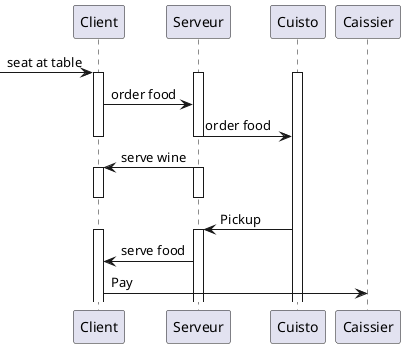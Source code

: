@startuml resto

->Client:seat at table
activate Client
activate Serveur
activate Cuisto
Client->Serveur:order food
Serveur->Cuisto:order food
deactivate Client
deactivate Serveur

Serveur->Client:serve wine
activate Serveur
activate Client
deactivate Serveur
deactivate Client


Cuisto->Serveur:Pickup
activate Serveur
activate Client
Serveur->Client:serve food
Client->Caissier:Pay






@enduml